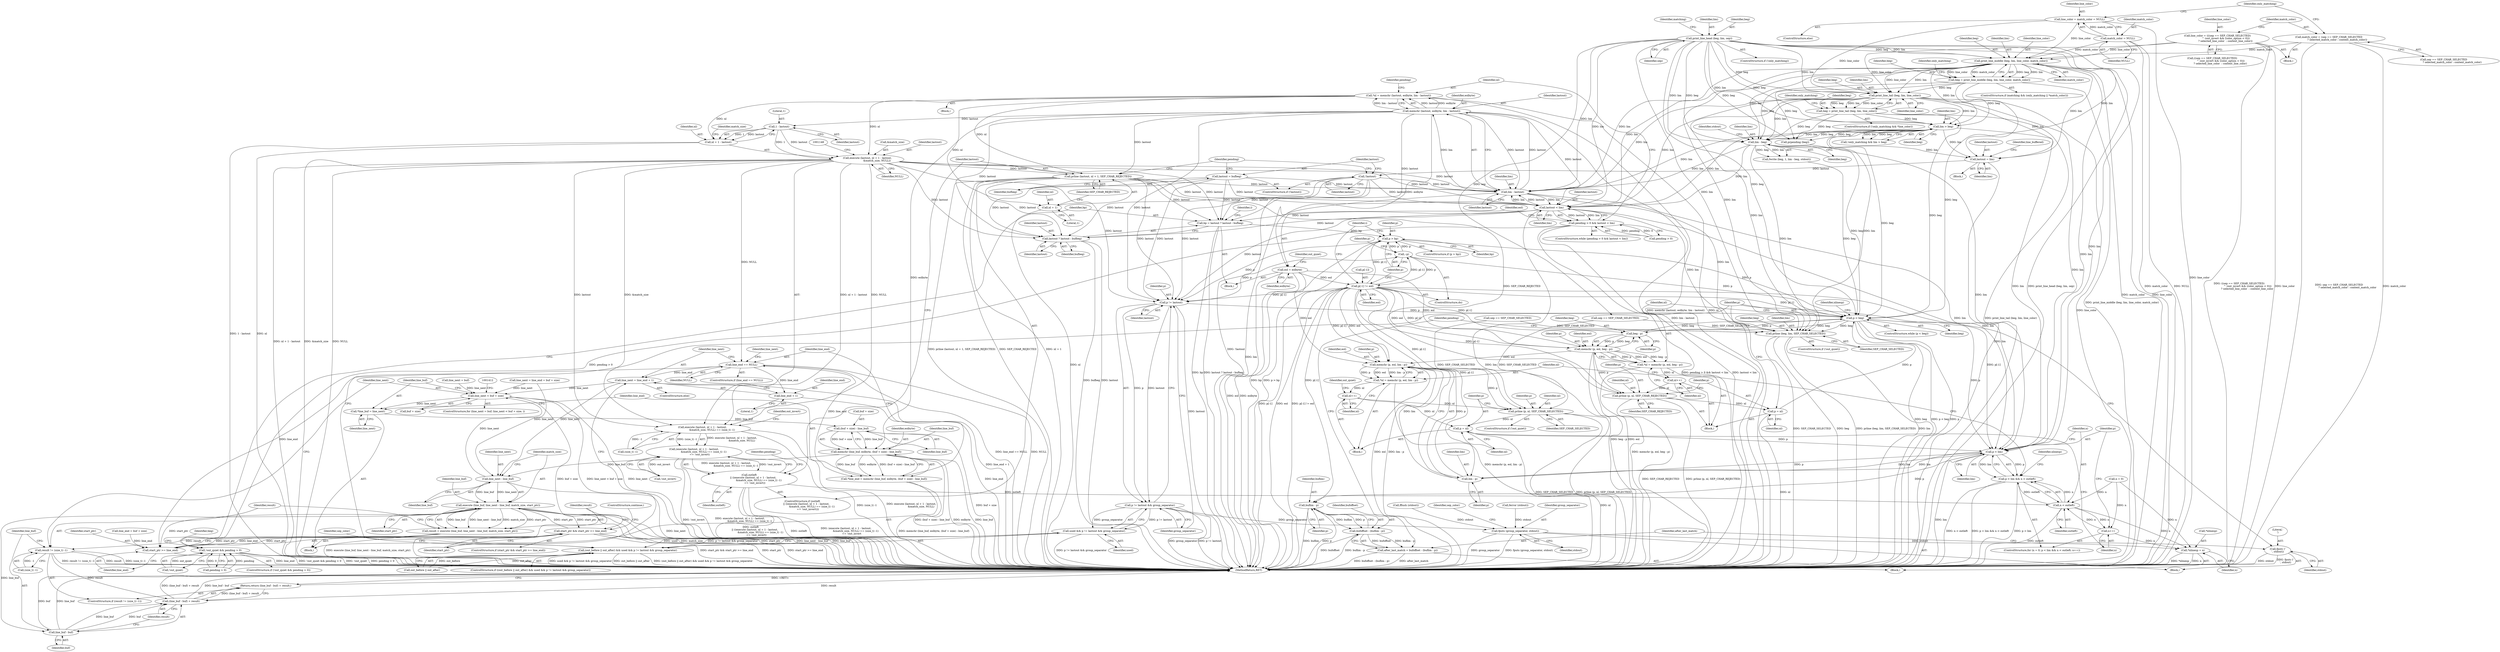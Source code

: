 digraph "0_savannah_8fcf61523644df42e1905c81bed26838e0b04f91@API" {
"1001121" [label="(Call,*nl = memchr (lastout, eolbyte, lim - lastout))"];
"1001123" [label="(Call,memchr (lastout, eolbyte, lim - lastout))"];
"1001126" [label="(Call,lim - lastout)"];
"1001116" [label="(Call,lastout < lim)"];
"1001153" [label="(Call,prline (lastout, nl + 1, SEP_CHAR_REJECTED))"];
"1001137" [label="(Call,execute (lastout, nl + 1 - lastout,\n                        &match_size, NULL))"];
"1001141" [label="(Call,1 - lastout)"];
"1001121" [label="(Call,*nl = memchr (lastout, eolbyte, lim - lastout))"];
"1001108" [label="(Call,lastout = bufbeg)"];
"1001106" [label="(Call,!lastout)"];
"1001097" [label="(Call,lastout = lim)"];
"1001054" [label="(Call,print_line_middle (beg, lim, line_color, match_color))"];
"1000988" [label="(Call,print_line_head (beg, lim, sep))"];
"1001027" [label="(Call,line_color = match_color = NULL)"];
"1001029" [label="(Call,match_color = NULL)"];
"1001004" [label="(Call,line_color = (((sep == SEP_CHAR_SELECTED)\n                     ^ (out_invert && (color_option < 0)))\n                    ? selected_line_color  : context_line_color))"];
"1001018" [label="(Call,match_color = (sep == SEP_CHAR_SELECTED\n                     ? selected_match_color : context_match_color))"];
"1001067" [label="(Call,print_line_tail (beg, lim, line_color))"];
"1001052" [label="(Call,beg = print_line_middle (beg, lim, line_color, match_color))"];
"1001075" [label="(Call,lim > beg)"];
"1001065" [label="(Call,beg = print_line_tail (beg, lim, line_color))"];
"1001081" [label="(Call,lim - beg)"];
"1001112" [label="(Call,pending > 0 && lastout < lim)"];
"1001175" [label="(Call,!out_quiet && pending > 0)"];
"1001139" [label="(Call,nl + 1 - lastout)"];
"1001183" [label="(Call,bp = lastout ? lastout : bufbeg)"];
"1001199" [label="(Call,p > bp)"];
"1001203" [label="(Call,--p)"];
"1001205" [label="(Call,p[-1] != eol)"];
"1001219" [label="(Call,p != lastout)"];
"1001218" [label="(Call,p != lastout && group_separator)"];
"1001216" [label="(Call,used && p != lastout && group_separator)"];
"1001212" [label="(Call,(out_before || out_after) && used && p != lastout && group_separator)"];
"1001226" [label="(Call,fputs (group_separator, stdout))"];
"1001231" [label="(Call,fputc ('\n', stdout))"];
"1001235" [label="(Call,p < beg)"];
"1001245" [label="(Call,beg - p)"];
"1001242" [label="(Call,memchr (p, eol, beg - p))"];
"1001240" [label="(Call,*nl = memchr (p, eol, beg - p))"];
"1001248" [label="(Call,nl++)"];
"1001250" [label="(Call,prline (p, nl, SEP_CHAR_REJECTED))"];
"1001254" [label="(Call,p = nl)"];
"1001277" [label="(Call,memchr (p, eol, lim - p))"];
"1001275" [label="(Call,*nl = memchr (p, eol, lim - p))"];
"1001283" [label="(Call,nl++)"];
"1001288" [label="(Call,prline (p, nl, SEP_CHAR_SELECTED))"];
"1001292" [label="(Call,p = nl)"];
"1001265" [label="(Call,p < lim)"];
"1001264" [label="(Call,p < lim && n < outleft)"];
"1001280" [label="(Call,lim - p)"];
"1001303" [label="(Call,buflim - p)"];
"1001301" [label="(Call,bufoffset - (buflim - p))"];
"1001299" [label="(Call,after_last_match = bufoffset - (buflim - p))"];
"1001310" [label="(Call,prline (beg, lim, SEP_CHAR_SELECTED))"];
"1001185" [label="(Call,lastout ? lastout : bufbeg)"];
"1001155" [label="(Call,nl + 1)"];
"1001169" [label="(Call,eol = eolbyte)"];
"1001356" [label="(Call,memchr (line_buf, eolbyte, (buf + size) - line_buf))"];
"1001354" [label="(Call,*line_end = memchr (line_buf, eolbyte, (buf + size) - line_buf))"];
"1001365" [label="(Call,line_end == NULL)"];
"1001376" [label="(Call,line_next = line_end + 1)"];
"1001343" [label="(Call,line_next < buf + size)"];
"1001350" [label="(Call,*line_buf = line_next)"];
"1001359" [label="(Call,(buf + size) - line_buf)"];
"1001392" [label="(Call,line_next - line_buf)"];
"1001390" [label="(Call,execute (line_buf, line_next - line_buf, match_size, start_ptr))"];
"1001382" [label="(Call,start_ptr && start_ptr >= line_end)"];
"1001384" [label="(Call,start_ptr >= line_end)"];
"1001388" [label="(Call,result = execute (line_buf, line_next - line_buf, match_size, start_ptr))"];
"1001398" [label="(Call,result != (size_t) -1)"];
"1001405" [label="(Call,(line_buf - buf) + result)"];
"1001404" [label="(Return,return (line_buf - buf) + result;)"];
"1001406" [label="(Call,line_buf - buf)"];
"1001378" [label="(Call,line_end + 1)"];
"1001136" [label="(Call,execute (lastout, nl + 1 - lastout,\n                        &match_size, NULL) == (size_t) -1)"];
"1001135" [label="(Call,(execute (lastout, nl + 1 - lastout,\n                        &match_size, NULL) == (size_t) -1)\n              == !out_invert)"];
"1001133" [label="(Call,outleft\n          || ((execute (lastout, nl + 1 - lastout,\n                        &match_size, NULL) == (size_t) -1)\n              == !out_invert))"];
"1001268" [label="(Call,n < outleft)"];
"1001271" [label="(Call,n++)"];
"1001295" [label="(Call,*nlinesp = n)"];
"1001216" [label="(Call,used && p != lastout && group_separator)"];
"1001396" [label="(Identifier,start_ptr)"];
"1001045" [label="(ControlStructure,if (matching && (only_matching || *match_color)))"];
"1001415" [label="(MethodReturn,RET)"];
"1001232" [label="(Literal,'\n')"];
"1001005" [label="(Identifier,line_color)"];
"1001078" [label="(Call,fwrite (beg, 1, lim - beg, stdout))"];
"1001394" [label="(Identifier,line_buf)"];
"1001122" [label="(Identifier,nl)"];
"1001285" [label="(ControlStructure,if (!out_quiet))"];
"1001378" [label="(Call,line_end + 1)"];
"1001105" [label="(ControlStructure,if (!lastout))"];
"1001375" [label="(ControlStructure,else)"];
"1001197" [label="(Identifier,i)"];
"1001399" [label="(Identifier,result)"];
"1001098" [label="(Identifier,lastout)"];
"1001293" [label="(Identifier,p)"];
"1001409" [label="(Identifier,result)"];
"1000985" [label="(ControlStructure,if (!only_matching))"];
"1001198" [label="(ControlStructure,if (p > bp))"];
"1001074" [label="(Identifier,only_matching)"];
"1001070" [label="(Identifier,line_color)"];
"1001210" [label="(Identifier,eol)"];
"1001059" [label="(ControlStructure,if (!only_matching && *line_color))"];
"1001303" [label="(Call,buflim - p)"];
"1001369" [label="(Identifier,line_next)"];
"1001388" [label="(Call,result = execute (line_buf, line_next - line_buf, match_size, start_ptr))"];
"1001144" [label="(Call,&match_size)"];
"1001356" [label="(Call,memchr (line_buf, eolbyte, (buf + size) - line_buf))"];
"1001052" [label="(Call,beg = print_line_middle (beg, lim, line_color, match_color))"];
"1001252" [label="(Identifier,nl)"];
"1001205" [label="(Call,p[-1] != eol)"];
"1001365" [label="(Call,line_end == NULL)"];
"1001384" [label="(Call,start_ptr >= line_end)"];
"1001226" [label="(Call,fputs (group_separator, stdout))"];
"1001153" [label="(Call,prline (lastout, nl + 1, SEP_CHAR_REJECTED))"];
"1000988" [label="(Call,print_line_head (beg, lim, sep))"];
"1001360" [label="(Call,buf + size)"];
"1001199" [label="(Call,p > bp)"];
"1001169" [label="(Call,eol = eolbyte)"];
"1001240" [label="(Call,*nl = memchr (p, eol, beg - p))"];
"1001185" [label="(Call,lastout ? lastout : bufbeg)"];
"1001146" [label="(Identifier,NULL)"];
"1001065" [label="(Call,beg = print_line_tail (beg, lim, line_color))"];
"1001275" [label="(Call,*nl = memchr (p, eol, lim - p))"];
"1001279" [label="(Identifier,eol)"];
"1001277" [label="(Call,memchr (p, eol, lim - p))"];
"1001145" [label="(Identifier,match_size)"];
"1001004" [label="(Call,line_color = (((sep == SEP_CHAR_SELECTED)\n                     ^ (out_invert && (color_option < 0)))\n                    ? selected_line_color  : context_line_color))"];
"1001053" [label="(Identifier,beg)"];
"1001280" [label="(Call,lim - p)"];
"1001217" [label="(Identifier,used)"];
"1001211" [label="(ControlStructure,if ((out_before || out_after) && used && p != lastout && group_separator))"];
"1001086" [label="(Call,ferror (stdout))"];
"1001258" [label="(Identifier,nlinesp)"];
"1001376" [label="(Call,line_next = line_end + 1)"];
"1001391" [label="(Identifier,line_buf)"];
"1001405" [label="(Call,(line_buf - buf) + result)"];
"1001156" [label="(Identifier,nl)"];
"1001271" [label="(Call,n++)"];
"1000981" [label="(Block,)"];
"1001246" [label="(Identifier,beg)"];
"1001055" [label="(Identifier,beg)"];
"1001181" [label="(Call,prpending (beg))"];
"1001379" [label="(Identifier,line_end)"];
"1001227" [label="(Identifier,group_separator)"];
"1001357" [label="(Identifier,line_buf)"];
"1001121" [label="(Call,*nl = memchr (lastout, eolbyte, lim - lastout))"];
"1001068" [label="(Identifier,beg)"];
"1001112" [label="(Call,pending > 0 && lastout < lim)"];
"1001141" [label="(Call,1 - lastout)"];
"1001270" [label="(Identifier,outleft)"];
"1001343" [label="(Call,line_next < buf + size)"];
"1001340" [label="(Call,line_next = buf)"];
"1001348" [label="(Block,)"];
"1001151" [label="(Call,!out_invert)"];
"1000993" [label="(Identifier,matching)"];
"1001283" [label="(Call,nl++)"];
"1001099" [label="(Identifier,lim)"];
"1001213" [label="(Call,out_before || out_after)"];
"1001035" [label="(Identifier,only_matching)"];
"1001018" [label="(Call,match_color = (sep == SEP_CHAR_SELECTED\n                     ? selected_match_color : context_match_color))"];
"1001003" [label="(Block,)"];
"1001066" [label="(Identifier,beg)"];
"1001222" [label="(Identifier,group_separator)"];
"1001236" [label="(Identifier,p)"];
"1000990" [label="(Identifier,lim)"];
"1001289" [label="(Identifier,p)"];
"1001291" [label="(Identifier,SEP_CHAR_SELECTED)"];
"1001021" [label="(Call,sep == SEP_CHAR_SELECTED)"];
"1001315" [label="(Identifier,pending)"];
"1001184" [label="(Identifier,bp)"];
"1001031" [label="(Identifier,NULL)"];
"1001241" [label="(Identifier,nl)"];
"1001147" [label="(Call,(size_t) -1)"];
"1001254" [label="(Call,p = nl)"];
"1001296" [label="(Call,*nlinesp)"];
"1001267" [label="(Identifier,lim)"];
"1001140" [label="(Identifier,nl)"];
"1001243" [label="(Identifier,p)"];
"1001380" [label="(Literal,1)"];
"1001233" [label="(Identifier,stdout)"];
"1001250" [label="(Call,prline (p, nl, SEP_CHAR_REJECTED))"];
"1001397" [label="(ControlStructure,if (result != (size_t) -1))"];
"1001171" [label="(Identifier,eolbyte)"];
"1001370" [label="(Call,line_end = buf + size)"];
"1001109" [label="(Identifier,lastout)"];
"1001069" [label="(Identifier,lim)"];
"1001142" [label="(Literal,1)"];
"1001182" [label="(Identifier,beg)"];
"1001249" [label="(Identifier,nl)"];
"1001056" [label="(Identifier,lim)"];
"1001312" [label="(Identifier,lim)"];
"1001377" [label="(Identifier,line_next)"];
"1001220" [label="(Identifier,p)"];
"1001392" [label="(Call,line_next - line_buf)"];
"1001253" [label="(Identifier,SEP_CHAR_REJECTED)"];
"1001135" [label="(Call,(execute (lastout, nl + 1 - lastout,\n                        &match_size, NULL) == (size_t) -1)\n              == !out_invert)"];
"1001102" [label="(Call,fflush (stdout))"];
"1001219" [label="(Call,p != lastout)"];
"1001029" [label="(Call,match_color = NULL)"];
"1001359" [label="(Call,(buf + size) - line_buf)"];
"1001272" [label="(Identifier,n)"];
"1001125" [label="(Identifier,eolbyte)"];
"1001138" [label="(Identifier,lastout)"];
"1001281" [label="(Identifier,lim)"];
"1001132" [label="(ControlStructure,if (outleft\n          || ((execute (lastout, nl + 1 - lastout,\n                        &match_size, NULL) == (size_t) -1)\n              == !out_invert)))"];
"1001107" [label="(Identifier,lastout)"];
"1001256" [label="(Identifier,nl)"];
"1001097" [label="(Call,lastout = lim)"];
"1001235" [label="(Call,p < beg)"];
"1001248" [label="(Call,nl++)"];
"1001244" [label="(Identifier,eol)"];
"1001255" [label="(Identifier,p)"];
"1001155" [label="(Call,nl + 1)"];
"1001350" [label="(Call,*line_buf = line_next)"];
"1000989" [label="(Identifier,beg)"];
"1001116" [label="(Call,lastout < lim)"];
"1000995" [label="(Call,sep == SEP_CHAR_SELECTED)"];
"1001230" [label="(Identifier,sep_color)"];
"1001382" [label="(Call,start_ptr && start_ptr >= line_end)"];
"1001223" [label="(Block,)"];
"1001077" [label="(Identifier,beg)"];
"1001106" [label="(Call,!lastout)"];
"1001301" [label="(Call,bufoffset - (buflim - p))"];
"1001276" [label="(Identifier,nl)"];
"1001299" [label="(Call,after_last_match = bufoffset - (buflim - p))"];
"1001108" [label="(Call,lastout = bufbeg)"];
"1001206" [label="(Call,p[-1])"];
"1001358" [label="(Identifier,eolbyte)"];
"1001191" [label="(Identifier,i)"];
"1000991" [label="(Identifier,sep)"];
"1001242" [label="(Call,memchr (p, eol, beg - p))"];
"1001030" [label="(Identifier,match_color)"];
"1001054" [label="(Call,print_line_middle (beg, lim, line_color, match_color))"];
"1001201" [label="(Identifier,bp)"];
"1001290" [label="(Identifier,nl)"];
"1001177" [label="(Identifier,out_quiet)"];
"1001364" [label="(ControlStructure,if (line_end == NULL))"];
"1001386" [label="(Identifier,line_end)"];
"1001400" [label="(Call,(size_t) -1)"];
"1001298" [label="(Identifier,n)"];
"1001117" [label="(Identifier,lastout)"];
"1001247" [label="(Identifier,p)"];
"1001204" [label="(Identifier,p)"];
"1001176" [label="(Call,!out_quiet)"];
"1001128" [label="(Identifier,lastout)"];
"1001154" [label="(Identifier,lastout)"];
"1001200" [label="(Identifier,p)"];
"1001237" [label="(Identifier,beg)"];
"1001344" [label="(Identifier,line_next)"];
"1001307" [label="(ControlStructure,if (!out_quiet))"];
"1001082" [label="(Identifier,lim)"];
"1001354" [label="(Call,*line_end = memchr (line_buf, eolbyte, (buf + size) - line_buf))"];
"1001238" [label="(Block,)"];
"1001139" [label="(Call,nl + 1 - lastout)"];
"1001006" [label="(Call,((sep == SEP_CHAR_SELECTED)\n                     ^ (out_invert && (color_option < 0)))\n                    ? selected_line_color  : context_line_color)"];
"1001278" [label="(Identifier,p)"];
"1001081" [label="(Call,lim - beg)"];
"1001067" [label="(Call,print_line_tail (beg, lim, line_color))"];
"1001268" [label="(Call,n < outleft)"];
"1001390" [label="(Call,execute (line_buf, line_next - line_buf, match_size, start_ptr))"];
"1001408" [label="(Identifier,buf)"];
"1001352" [label="(Identifier,line_next)"];
"1001287" [label="(Identifier,out_quiet)"];
"1001118" [label="(Identifier,lim)"];
"1001231" [label="(Call,fputc ('\n', stdout))"];
"1001311" [label="(Identifier,beg)"];
"1001175" [label="(Call,!out_quiet && pending > 0)"];
"1001273" [label="(Block,)"];
"1001363" [label="(Identifier,line_buf)"];
"1001062" [label="(Identifier,only_matching)"];
"1001294" [label="(Identifier,nl)"];
"1001137" [label="(Call,execute (lastout, nl + 1 - lastout,\n                        &match_size, NULL))"];
"1001367" [label="(Identifier,NULL)"];
"1001260" [label="(ControlStructure,for (n = 0; p < lim && n < outleft; n++))"];
"1001126" [label="(Call,lim - lastout)"];
"1001152" [label="(Identifier,out_invert)"];
"1001133" [label="(Call,outleft\n          || ((execute (lastout, nl + 1 - lastout,\n                        &match_size, NULL) == (size_t) -1)\n              == !out_invert))"];
"1001351" [label="(Identifier,line_buf)"];
"1001228" [label="(Identifier,stdout)"];
"1001027" [label="(Call,line_color = match_color = NULL)"];
"1001020" [label="(Call,sep == SEP_CHAR_SELECTED\n                     ? selected_match_color : context_match_color)"];
"1001123" [label="(Call,memchr (lastout, eolbyte, lim - lastout))"];
"1001269" [label="(Identifier,n)"];
"1001302" [label="(Identifier,bufoffset)"];
"1001221" [label="(Identifier,lastout)"];
"1001404" [label="(Return,return (line_buf - buf) + result;)"];
"1001186" [label="(Identifier,lastout)"];
"1001110" [label="(Identifier,bufbeg)"];
"1001345" [label="(Call,buf + size)"];
"1001127" [label="(Identifier,lim)"];
"1001026" [label="(ControlStructure,else)"];
"1001406" [label="(Call,line_buf - buf)"];
"1001393" [label="(Identifier,line_next)"];
"1001131" [label="(Identifier,pending)"];
"1001134" [label="(Identifier,outleft)"];
"1001225" [label="(Identifier,sep_color)"];
"1001259" [label="(Block,)"];
"1001305" [label="(Identifier,p)"];
"1001395" [label="(Identifier,match_size)"];
"1001203" [label="(Call,--p)"];
"1001313" [label="(Identifier,SEP_CHAR_SELECTED)"];
"1001407" [label="(Identifier,line_buf)"];
"1001028" [label="(Identifier,line_color)"];
"1001292" [label="(Call,p = nl)"];
"1001187" [label="(Identifier,lastout)"];
"1001389" [label="(Identifier,result)"];
"1001183" [label="(Call,bp = lastout ? lastout : bufbeg)"];
"1001084" [label="(Identifier,stdout)"];
"1001057" [label="(Identifier,line_color)"];
"1001387" [label="(ControlStructure,continue;)"];
"1001251" [label="(Identifier,p)"];
"1001261" [label="(Call,n = 0)"];
"1001164" [label="(Block,)"];
"1001295" [label="(Call,*nlinesp = n)"];
"1001101" [label="(Identifier,line_buffered)"];
"1001207" [label="(Identifier,p)"];
"1001058" [label="(Identifier,match_color)"];
"1001297" [label="(Identifier,nlinesp)"];
"1001083" [label="(Identifier,beg)"];
"1001234" [label="(ControlStructure,while (p < beg))"];
"1001381" [label="(ControlStructure,if (start_ptr && start_ptr >= line_end))"];
"1001264" [label="(Call,p < lim && n < outleft)"];
"1001072" [label="(Call,!only_matching && lim > beg)"];
"1001245" [label="(Call,beg - p)"];
"1001300" [label="(Identifier,after_last_match)"];
"1001157" [label="(Literal,1)"];
"1001355" [label="(Identifier,line_end)"];
"1001218" [label="(Call,p != lastout && group_separator)"];
"1001282" [label="(Identifier,p)"];
"1001265" [label="(Call,p < lim)"];
"1001310" [label="(Call,prline (beg, lim, SEP_CHAR_SELECTED))"];
"1001170" [label="(Identifier,eol)"];
"1001124" [label="(Identifier,lastout)"];
"1001114" [label="(Identifier,pending)"];
"1001178" [label="(Call,pending > 0)"];
"1001188" [label="(Identifier,bufbeg)"];
"1001019" [label="(Identifier,match_color)"];
"1001339" [label="(ControlStructure,for (line_next = buf; line_next < buf + size; ))"];
"1001161" [label="(Identifier,pending)"];
"1001266" [label="(Identifier,p)"];
"1001136" [label="(Call,execute (lastout, nl + 1 - lastout,\n                        &match_size, NULL) == (size_t) -1)"];
"1001368" [label="(Call,line_next = line_end = buf + size)"];
"1001284" [label="(Identifier,nl)"];
"1001304" [label="(Identifier,buflim)"];
"1001111" [label="(ControlStructure,while (pending > 0 && lastout < lim))"];
"1001202" [label="(ControlStructure,do)"];
"1001383" [label="(Identifier,start_ptr)"];
"1001398" [label="(Call,result != (size_t) -1)"];
"1001385" [label="(Identifier,start_ptr)"];
"1001366" [label="(Identifier,line_end)"];
"1001143" [label="(Identifier,lastout)"];
"1001174" [label="(ControlStructure,if (!out_quiet && pending > 0))"];
"1001212" [label="(Call,(out_before || out_after) && used && p != lastout && group_separator)"];
"1001158" [label="(Identifier,SEP_CHAR_REJECTED)"];
"1001119" [label="(Block,)"];
"1001113" [label="(Call,pending > 0)"];
"1001288" [label="(Call,prline (p, nl, SEP_CHAR_SELECTED))"];
"1001075" [label="(Call,lim > beg)"];
"1001076" [label="(Identifier,lim)"];
"1001121" -> "1001119"  [label="AST: "];
"1001121" -> "1001123"  [label="CFG: "];
"1001122" -> "1001121"  [label="AST: "];
"1001123" -> "1001121"  [label="AST: "];
"1001131" -> "1001121"  [label="CFG: "];
"1001121" -> "1001415"  [label="DDG: memchr (lastout, eolbyte, lim - lastout)"];
"1001121" -> "1001415"  [label="DDG: nl"];
"1001123" -> "1001121"  [label="DDG: lastout"];
"1001123" -> "1001121"  [label="DDG: eolbyte"];
"1001123" -> "1001121"  [label="DDG: lim - lastout"];
"1001121" -> "1001137"  [label="DDG: nl"];
"1001121" -> "1001139"  [label="DDG: nl"];
"1001121" -> "1001153"  [label="DDG: nl"];
"1001121" -> "1001155"  [label="DDG: nl"];
"1001123" -> "1001126"  [label="CFG: "];
"1001124" -> "1001123"  [label="AST: "];
"1001125" -> "1001123"  [label="AST: "];
"1001126" -> "1001123"  [label="AST: "];
"1001123" -> "1001415"  [label="DDG: lim - lastout"];
"1001123" -> "1001116"  [label="DDG: lastout"];
"1001126" -> "1001123"  [label="DDG: lastout"];
"1001126" -> "1001123"  [label="DDG: lim"];
"1001123" -> "1001126"  [label="DDG: lastout"];
"1001123" -> "1001141"  [label="DDG: lastout"];
"1001123" -> "1001153"  [label="DDG: lastout"];
"1001123" -> "1001169"  [label="DDG: eolbyte"];
"1001123" -> "1001183"  [label="DDG: lastout"];
"1001123" -> "1001185"  [label="DDG: lastout"];
"1001123" -> "1001219"  [label="DDG: lastout"];
"1001123" -> "1001356"  [label="DDG: eolbyte"];
"1001126" -> "1001128"  [label="CFG: "];
"1001127" -> "1001126"  [label="AST: "];
"1001128" -> "1001126"  [label="AST: "];
"1001126" -> "1001415"  [label="DDG: lim"];
"1001126" -> "1001116"  [label="DDG: lim"];
"1001116" -> "1001126"  [label="DDG: lim"];
"1001116" -> "1001126"  [label="DDG: lastout"];
"1001054" -> "1001126"  [label="DDG: lim"];
"1000988" -> "1001126"  [label="DDG: lim"];
"1001067" -> "1001126"  [label="DDG: lim"];
"1001075" -> "1001126"  [label="DDG: lim"];
"1001081" -> "1001126"  [label="DDG: lim"];
"1001153" -> "1001126"  [label="DDG: lastout"];
"1001108" -> "1001126"  [label="DDG: lastout"];
"1001137" -> "1001126"  [label="DDG: lastout"];
"1001106" -> "1001126"  [label="DDG: lastout"];
"1001126" -> "1001265"  [label="DDG: lim"];
"1001126" -> "1001310"  [label="DDG: lim"];
"1001116" -> "1001112"  [label="AST: "];
"1001116" -> "1001118"  [label="CFG: "];
"1001117" -> "1001116"  [label="AST: "];
"1001118" -> "1001116"  [label="AST: "];
"1001112" -> "1001116"  [label="CFG: "];
"1001116" -> "1001415"  [label="DDG: lim"];
"1001116" -> "1001112"  [label="DDG: lastout"];
"1001116" -> "1001112"  [label="DDG: lim"];
"1001153" -> "1001116"  [label="DDG: lastout"];
"1001108" -> "1001116"  [label="DDG: lastout"];
"1001137" -> "1001116"  [label="DDG: lastout"];
"1001106" -> "1001116"  [label="DDG: lastout"];
"1001054" -> "1001116"  [label="DDG: lim"];
"1000988" -> "1001116"  [label="DDG: lim"];
"1001067" -> "1001116"  [label="DDG: lim"];
"1001075" -> "1001116"  [label="DDG: lim"];
"1001081" -> "1001116"  [label="DDG: lim"];
"1001116" -> "1001183"  [label="DDG: lastout"];
"1001116" -> "1001185"  [label="DDG: lastout"];
"1001116" -> "1001219"  [label="DDG: lastout"];
"1001116" -> "1001265"  [label="DDG: lim"];
"1001116" -> "1001310"  [label="DDG: lim"];
"1001153" -> "1001132"  [label="AST: "];
"1001153" -> "1001158"  [label="CFG: "];
"1001154" -> "1001153"  [label="AST: "];
"1001155" -> "1001153"  [label="AST: "];
"1001158" -> "1001153"  [label="AST: "];
"1001114" -> "1001153"  [label="CFG: "];
"1001153" -> "1001415"  [label="DDG: nl + 1"];
"1001153" -> "1001415"  [label="DDG: prline (lastout, nl + 1, SEP_CHAR_REJECTED)"];
"1001153" -> "1001415"  [label="DDG: SEP_CHAR_REJECTED"];
"1001137" -> "1001153"  [label="DDG: lastout"];
"1001153" -> "1001183"  [label="DDG: lastout"];
"1001153" -> "1001185"  [label="DDG: lastout"];
"1001153" -> "1001219"  [label="DDG: lastout"];
"1001153" -> "1001250"  [label="DDG: SEP_CHAR_REJECTED"];
"1001137" -> "1001136"  [label="AST: "];
"1001137" -> "1001146"  [label="CFG: "];
"1001138" -> "1001137"  [label="AST: "];
"1001139" -> "1001137"  [label="AST: "];
"1001144" -> "1001137"  [label="AST: "];
"1001146" -> "1001137"  [label="AST: "];
"1001148" -> "1001137"  [label="CFG: "];
"1001137" -> "1001415"  [label="DDG: NULL"];
"1001137" -> "1001415"  [label="DDG: nl + 1 - lastout"];
"1001137" -> "1001415"  [label="DDG: &match_size"];
"1001137" -> "1001136"  [label="DDG: lastout"];
"1001137" -> "1001136"  [label="DDG: nl + 1 - lastout"];
"1001137" -> "1001136"  [label="DDG: &match_size"];
"1001137" -> "1001136"  [label="DDG: NULL"];
"1001141" -> "1001137"  [label="DDG: lastout"];
"1001141" -> "1001137"  [label="DDG: 1"];
"1001137" -> "1001183"  [label="DDG: lastout"];
"1001137" -> "1001185"  [label="DDG: lastout"];
"1001137" -> "1001219"  [label="DDG: lastout"];
"1001137" -> "1001365"  [label="DDG: NULL"];
"1001141" -> "1001139"  [label="AST: "];
"1001141" -> "1001143"  [label="CFG: "];
"1001142" -> "1001141"  [label="AST: "];
"1001143" -> "1001141"  [label="AST: "];
"1001139" -> "1001141"  [label="CFG: "];
"1001141" -> "1001139"  [label="DDG: 1"];
"1001141" -> "1001139"  [label="DDG: lastout"];
"1001108" -> "1001105"  [label="AST: "];
"1001108" -> "1001110"  [label="CFG: "];
"1001109" -> "1001108"  [label="AST: "];
"1001110" -> "1001108"  [label="AST: "];
"1001114" -> "1001108"  [label="CFG: "];
"1001108" -> "1001183"  [label="DDG: lastout"];
"1001108" -> "1001185"  [label="DDG: lastout"];
"1001108" -> "1001219"  [label="DDG: lastout"];
"1001106" -> "1001105"  [label="AST: "];
"1001106" -> "1001107"  [label="CFG: "];
"1001107" -> "1001106"  [label="AST: "];
"1001109" -> "1001106"  [label="CFG: "];
"1001114" -> "1001106"  [label="CFG: "];
"1001106" -> "1001415"  [label="DDG: !lastout"];
"1001097" -> "1001106"  [label="DDG: lastout"];
"1001106" -> "1001183"  [label="DDG: lastout"];
"1001106" -> "1001185"  [label="DDG: lastout"];
"1001106" -> "1001219"  [label="DDG: lastout"];
"1001097" -> "1000981"  [label="AST: "];
"1001097" -> "1001099"  [label="CFG: "];
"1001098" -> "1001097"  [label="AST: "];
"1001099" -> "1001097"  [label="AST: "];
"1001101" -> "1001097"  [label="CFG: "];
"1001097" -> "1001415"  [label="DDG: lim"];
"1001054" -> "1001097"  [label="DDG: lim"];
"1000988" -> "1001097"  [label="DDG: lim"];
"1001067" -> "1001097"  [label="DDG: lim"];
"1001075" -> "1001097"  [label="DDG: lim"];
"1001081" -> "1001097"  [label="DDG: lim"];
"1001054" -> "1001052"  [label="AST: "];
"1001054" -> "1001058"  [label="CFG: "];
"1001055" -> "1001054"  [label="AST: "];
"1001056" -> "1001054"  [label="AST: "];
"1001057" -> "1001054"  [label="AST: "];
"1001058" -> "1001054"  [label="AST: "];
"1001052" -> "1001054"  [label="CFG: "];
"1001054" -> "1001415"  [label="DDG: line_color"];
"1001054" -> "1001415"  [label="DDG: match_color"];
"1001054" -> "1001052"  [label="DDG: beg"];
"1001054" -> "1001052"  [label="DDG: lim"];
"1001054" -> "1001052"  [label="DDG: line_color"];
"1001054" -> "1001052"  [label="DDG: match_color"];
"1000988" -> "1001054"  [label="DDG: beg"];
"1000988" -> "1001054"  [label="DDG: lim"];
"1001027" -> "1001054"  [label="DDG: line_color"];
"1001004" -> "1001054"  [label="DDG: line_color"];
"1001018" -> "1001054"  [label="DDG: match_color"];
"1001029" -> "1001054"  [label="DDG: match_color"];
"1001054" -> "1001067"  [label="DDG: lim"];
"1001054" -> "1001067"  [label="DDG: line_color"];
"1001054" -> "1001075"  [label="DDG: lim"];
"1001054" -> "1001081"  [label="DDG: lim"];
"1001054" -> "1001265"  [label="DDG: lim"];
"1001054" -> "1001310"  [label="DDG: lim"];
"1000988" -> "1000985"  [label="AST: "];
"1000988" -> "1000991"  [label="CFG: "];
"1000989" -> "1000988"  [label="AST: "];
"1000990" -> "1000988"  [label="AST: "];
"1000991" -> "1000988"  [label="AST: "];
"1000993" -> "1000988"  [label="CFG: "];
"1000988" -> "1001415"  [label="DDG: print_line_head (beg, lim, sep)"];
"1000988" -> "1000995"  [label="DDG: sep"];
"1000988" -> "1001067"  [label="DDG: beg"];
"1000988" -> "1001067"  [label="DDG: lim"];
"1000988" -> "1001075"  [label="DDG: lim"];
"1000988" -> "1001075"  [label="DDG: beg"];
"1000988" -> "1001081"  [label="DDG: lim"];
"1000988" -> "1001081"  [label="DDG: beg"];
"1000988" -> "1001181"  [label="DDG: beg"];
"1000988" -> "1001235"  [label="DDG: beg"];
"1000988" -> "1001265"  [label="DDG: lim"];
"1000988" -> "1001310"  [label="DDG: lim"];
"1001027" -> "1001026"  [label="AST: "];
"1001027" -> "1001029"  [label="CFG: "];
"1001028" -> "1001027"  [label="AST: "];
"1001029" -> "1001027"  [label="AST: "];
"1001035" -> "1001027"  [label="CFG: "];
"1001027" -> "1001415"  [label="DDG: line_color"];
"1001029" -> "1001027"  [label="DDG: match_color"];
"1001027" -> "1001067"  [label="DDG: line_color"];
"1001029" -> "1001031"  [label="CFG: "];
"1001030" -> "1001029"  [label="AST: "];
"1001031" -> "1001029"  [label="AST: "];
"1001029" -> "1001415"  [label="DDG: match_color"];
"1001029" -> "1001415"  [label="DDG: NULL"];
"1001004" -> "1001003"  [label="AST: "];
"1001004" -> "1001006"  [label="CFG: "];
"1001005" -> "1001004"  [label="AST: "];
"1001006" -> "1001004"  [label="AST: "];
"1001019" -> "1001004"  [label="CFG: "];
"1001004" -> "1001415"  [label="DDG: line_color"];
"1001004" -> "1001415"  [label="DDG: ((sep == SEP_CHAR_SELECTED)\n                     ^ (out_invert && (color_option < 0)))\n                    ? selected_line_color  : context_line_color"];
"1001004" -> "1001067"  [label="DDG: line_color"];
"1001018" -> "1001003"  [label="AST: "];
"1001018" -> "1001020"  [label="CFG: "];
"1001019" -> "1001018"  [label="AST: "];
"1001020" -> "1001018"  [label="AST: "];
"1001035" -> "1001018"  [label="CFG: "];
"1001018" -> "1001415"  [label="DDG: match_color"];
"1001018" -> "1001415"  [label="DDG: sep == SEP_CHAR_SELECTED\n                     ? selected_match_color : context_match_color"];
"1001067" -> "1001065"  [label="AST: "];
"1001067" -> "1001070"  [label="CFG: "];
"1001068" -> "1001067"  [label="AST: "];
"1001069" -> "1001067"  [label="AST: "];
"1001070" -> "1001067"  [label="AST: "];
"1001065" -> "1001067"  [label="CFG: "];
"1001067" -> "1001415"  [label="DDG: line_color"];
"1001067" -> "1001065"  [label="DDG: beg"];
"1001067" -> "1001065"  [label="DDG: lim"];
"1001067" -> "1001065"  [label="DDG: line_color"];
"1001052" -> "1001067"  [label="DDG: beg"];
"1001067" -> "1001075"  [label="DDG: lim"];
"1001067" -> "1001081"  [label="DDG: lim"];
"1001067" -> "1001265"  [label="DDG: lim"];
"1001067" -> "1001310"  [label="DDG: lim"];
"1001052" -> "1001045"  [label="AST: "];
"1001053" -> "1001052"  [label="AST: "];
"1001062" -> "1001052"  [label="CFG: "];
"1001052" -> "1001415"  [label="DDG: print_line_middle (beg, lim, line_color, match_color)"];
"1001052" -> "1001075"  [label="DDG: beg"];
"1001052" -> "1001081"  [label="DDG: beg"];
"1001052" -> "1001181"  [label="DDG: beg"];
"1001052" -> "1001235"  [label="DDG: beg"];
"1001075" -> "1001072"  [label="AST: "];
"1001075" -> "1001077"  [label="CFG: "];
"1001076" -> "1001075"  [label="AST: "];
"1001077" -> "1001075"  [label="AST: "];
"1001072" -> "1001075"  [label="CFG: "];
"1001075" -> "1001072"  [label="DDG: lim"];
"1001075" -> "1001072"  [label="DDG: beg"];
"1001065" -> "1001075"  [label="DDG: beg"];
"1001075" -> "1001081"  [label="DDG: lim"];
"1001075" -> "1001081"  [label="DDG: beg"];
"1001075" -> "1001181"  [label="DDG: beg"];
"1001075" -> "1001235"  [label="DDG: beg"];
"1001075" -> "1001265"  [label="DDG: lim"];
"1001075" -> "1001310"  [label="DDG: lim"];
"1001065" -> "1001059"  [label="AST: "];
"1001066" -> "1001065"  [label="AST: "];
"1001074" -> "1001065"  [label="CFG: "];
"1001065" -> "1001415"  [label="DDG: print_line_tail (beg, lim, line_color)"];
"1001065" -> "1001081"  [label="DDG: beg"];
"1001065" -> "1001181"  [label="DDG: beg"];
"1001065" -> "1001235"  [label="DDG: beg"];
"1001081" -> "1001078"  [label="AST: "];
"1001081" -> "1001083"  [label="CFG: "];
"1001082" -> "1001081"  [label="AST: "];
"1001083" -> "1001081"  [label="AST: "];
"1001084" -> "1001081"  [label="CFG: "];
"1001081" -> "1001078"  [label="DDG: beg"];
"1001081" -> "1001078"  [label="DDG: lim"];
"1001081" -> "1001265"  [label="DDG: lim"];
"1001081" -> "1001310"  [label="DDG: lim"];
"1001112" -> "1001111"  [label="AST: "];
"1001112" -> "1001113"  [label="CFG: "];
"1001113" -> "1001112"  [label="AST: "];
"1001122" -> "1001112"  [label="CFG: "];
"1001170" -> "1001112"  [label="CFG: "];
"1001112" -> "1001415"  [label="DDG: lastout < lim"];
"1001112" -> "1001415"  [label="DDG: pending > 0 && lastout < lim"];
"1001113" -> "1001112"  [label="DDG: pending"];
"1001113" -> "1001112"  [label="DDG: 0"];
"1001112" -> "1001175"  [label="DDG: pending > 0"];
"1001175" -> "1001174"  [label="AST: "];
"1001175" -> "1001176"  [label="CFG: "];
"1001175" -> "1001178"  [label="CFG: "];
"1001176" -> "1001175"  [label="AST: "];
"1001178" -> "1001175"  [label="AST: "];
"1001182" -> "1001175"  [label="CFG: "];
"1001184" -> "1001175"  [label="CFG: "];
"1001175" -> "1001415"  [label="DDG: !out_quiet"];
"1001175" -> "1001415"  [label="DDG: pending > 0"];
"1001175" -> "1001415"  [label="DDG: !out_quiet && pending > 0"];
"1001176" -> "1001175"  [label="DDG: out_quiet"];
"1001178" -> "1001175"  [label="DDG: pending"];
"1001178" -> "1001175"  [label="DDG: 0"];
"1001140" -> "1001139"  [label="AST: "];
"1001145" -> "1001139"  [label="CFG: "];
"1001139" -> "1001415"  [label="DDG: nl"];
"1001139" -> "1001415"  [label="DDG: 1 - lastout"];
"1001183" -> "1001164"  [label="AST: "];
"1001183" -> "1001185"  [label="CFG: "];
"1001184" -> "1001183"  [label="AST: "];
"1001185" -> "1001183"  [label="AST: "];
"1001191" -> "1001183"  [label="CFG: "];
"1001183" -> "1001415"  [label="DDG: lastout ? lastout : bufbeg"];
"1001183" -> "1001415"  [label="DDG: bp"];
"1001183" -> "1001199"  [label="DDG: bp"];
"1001199" -> "1001198"  [label="AST: "];
"1001199" -> "1001201"  [label="CFG: "];
"1001200" -> "1001199"  [label="AST: "];
"1001201" -> "1001199"  [label="AST: "];
"1001204" -> "1001199"  [label="CFG: "];
"1001197" -> "1001199"  [label="CFG: "];
"1001199" -> "1001415"  [label="DDG: p > bp"];
"1001199" -> "1001415"  [label="DDG: bp"];
"1001205" -> "1001199"  [label="DDG: p[-1]"];
"1001203" -> "1001199"  [label="DDG: p"];
"1001199" -> "1001203"  [label="DDG: p"];
"1001199" -> "1001219"  [label="DDG: p"];
"1001199" -> "1001235"  [label="DDG: p"];
"1001203" -> "1001202"  [label="AST: "];
"1001203" -> "1001204"  [label="CFG: "];
"1001204" -> "1001203"  [label="AST: "];
"1001207" -> "1001203"  [label="CFG: "];
"1001205" -> "1001203"  [label="DDG: p[-1]"];
"1001203" -> "1001205"  [label="DDG: p"];
"1001203" -> "1001219"  [label="DDG: p"];
"1001203" -> "1001235"  [label="DDG: p"];
"1001205" -> "1001202"  [label="AST: "];
"1001205" -> "1001210"  [label="CFG: "];
"1001206" -> "1001205"  [label="AST: "];
"1001210" -> "1001205"  [label="AST: "];
"1001204" -> "1001205"  [label="CFG: "];
"1001197" -> "1001205"  [label="CFG: "];
"1001205" -> "1001415"  [label="DDG: p[-1] != eol"];
"1001205" -> "1001415"  [label="DDG: p[-1]"];
"1001205" -> "1001415"  [label="DDG: eol"];
"1001169" -> "1001205"  [label="DDG: eol"];
"1001205" -> "1001219"  [label="DDG: p[-1]"];
"1001205" -> "1001235"  [label="DDG: p[-1]"];
"1001205" -> "1001242"  [label="DDG: p[-1]"];
"1001205" -> "1001242"  [label="DDG: eol"];
"1001205" -> "1001245"  [label="DDG: p[-1]"];
"1001205" -> "1001250"  [label="DDG: p[-1]"];
"1001205" -> "1001265"  [label="DDG: p[-1]"];
"1001205" -> "1001277"  [label="DDG: p[-1]"];
"1001205" -> "1001277"  [label="DDG: eol"];
"1001205" -> "1001280"  [label="DDG: p[-1]"];
"1001205" -> "1001288"  [label="DDG: p[-1]"];
"1001205" -> "1001303"  [label="DDG: p[-1]"];
"1001219" -> "1001218"  [label="AST: "];
"1001219" -> "1001221"  [label="CFG: "];
"1001220" -> "1001219"  [label="AST: "];
"1001221" -> "1001219"  [label="AST: "];
"1001222" -> "1001219"  [label="CFG: "];
"1001218" -> "1001219"  [label="CFG: "];
"1001219" -> "1001415"  [label="DDG: lastout"];
"1001219" -> "1001218"  [label="DDG: p"];
"1001219" -> "1001218"  [label="DDG: lastout"];
"1001219" -> "1001235"  [label="DDG: p"];
"1001218" -> "1001216"  [label="AST: "];
"1001218" -> "1001222"  [label="CFG: "];
"1001222" -> "1001218"  [label="AST: "];
"1001216" -> "1001218"  [label="CFG: "];
"1001218" -> "1001415"  [label="DDG: p != lastout"];
"1001218" -> "1001415"  [label="DDG: group_separator"];
"1001218" -> "1001216"  [label="DDG: p != lastout"];
"1001218" -> "1001216"  [label="DDG: group_separator"];
"1001218" -> "1001226"  [label="DDG: group_separator"];
"1001216" -> "1001212"  [label="AST: "];
"1001216" -> "1001217"  [label="CFG: "];
"1001217" -> "1001216"  [label="AST: "];
"1001212" -> "1001216"  [label="CFG: "];
"1001216" -> "1001415"  [label="DDG: p != lastout && group_separator"];
"1001216" -> "1001212"  [label="DDG: used"];
"1001216" -> "1001212"  [label="DDG: p != lastout && group_separator"];
"1001212" -> "1001211"  [label="AST: "];
"1001212" -> "1001213"  [label="CFG: "];
"1001213" -> "1001212"  [label="AST: "];
"1001225" -> "1001212"  [label="CFG: "];
"1001236" -> "1001212"  [label="CFG: "];
"1001212" -> "1001415"  [label="DDG: out_before || out_after"];
"1001212" -> "1001415"  [label="DDG: (out_before || out_after) && used && p != lastout && group_separator"];
"1001212" -> "1001415"  [label="DDG: used && p != lastout && group_separator"];
"1001213" -> "1001212"  [label="DDG: out_before"];
"1001213" -> "1001212"  [label="DDG: out_after"];
"1001226" -> "1001223"  [label="AST: "];
"1001226" -> "1001228"  [label="CFG: "];
"1001227" -> "1001226"  [label="AST: "];
"1001228" -> "1001226"  [label="AST: "];
"1001230" -> "1001226"  [label="CFG: "];
"1001226" -> "1001415"  [label="DDG: group_separator"];
"1001226" -> "1001415"  [label="DDG: fputs (group_separator, stdout)"];
"1001086" -> "1001226"  [label="DDG: stdout"];
"1001102" -> "1001226"  [label="DDG: stdout"];
"1001226" -> "1001231"  [label="DDG: stdout"];
"1001231" -> "1001223"  [label="AST: "];
"1001231" -> "1001233"  [label="CFG: "];
"1001232" -> "1001231"  [label="AST: "];
"1001233" -> "1001231"  [label="AST: "];
"1001236" -> "1001231"  [label="CFG: "];
"1001231" -> "1001415"  [label="DDG: stdout"];
"1001231" -> "1001415"  [label="DDG: fputc ('\n', stdout)"];
"1001235" -> "1001234"  [label="AST: "];
"1001235" -> "1001237"  [label="CFG: "];
"1001236" -> "1001235"  [label="AST: "];
"1001237" -> "1001235"  [label="AST: "];
"1001241" -> "1001235"  [label="CFG: "];
"1001258" -> "1001235"  [label="CFG: "];
"1001235" -> "1001415"  [label="DDG: beg"];
"1001235" -> "1001415"  [label="DDG: p < beg"];
"1001235" -> "1001415"  [label="DDG: p"];
"1001254" -> "1001235"  [label="DDG: p"];
"1001181" -> "1001235"  [label="DDG: beg"];
"1001245" -> "1001235"  [label="DDG: beg"];
"1001078" -> "1001235"  [label="DDG: beg"];
"1001235" -> "1001245"  [label="DDG: beg"];
"1001235" -> "1001245"  [label="DDG: p"];
"1001235" -> "1001265"  [label="DDG: p"];
"1001235" -> "1001310"  [label="DDG: beg"];
"1001245" -> "1001242"  [label="AST: "];
"1001245" -> "1001247"  [label="CFG: "];
"1001246" -> "1001245"  [label="AST: "];
"1001247" -> "1001245"  [label="AST: "];
"1001242" -> "1001245"  [label="CFG: "];
"1001245" -> "1001242"  [label="DDG: p"];
"1001245" -> "1001242"  [label="DDG: beg"];
"1001242" -> "1001240"  [label="AST: "];
"1001243" -> "1001242"  [label="AST: "];
"1001244" -> "1001242"  [label="AST: "];
"1001240" -> "1001242"  [label="CFG: "];
"1001242" -> "1001415"  [label="DDG: eol"];
"1001242" -> "1001415"  [label="DDG: beg - p"];
"1001242" -> "1001240"  [label="DDG: p"];
"1001242" -> "1001240"  [label="DDG: eol"];
"1001242" -> "1001240"  [label="DDG: beg - p"];
"1001169" -> "1001242"  [label="DDG: eol"];
"1001242" -> "1001250"  [label="DDG: p"];
"1001242" -> "1001277"  [label="DDG: eol"];
"1001240" -> "1001238"  [label="AST: "];
"1001241" -> "1001240"  [label="AST: "];
"1001249" -> "1001240"  [label="CFG: "];
"1001240" -> "1001415"  [label="DDG: memchr (p, eol, beg - p)"];
"1001240" -> "1001248"  [label="DDG: nl"];
"1001248" -> "1001238"  [label="AST: "];
"1001248" -> "1001249"  [label="CFG: "];
"1001249" -> "1001248"  [label="AST: "];
"1001251" -> "1001248"  [label="CFG: "];
"1001248" -> "1001250"  [label="DDG: nl"];
"1001250" -> "1001238"  [label="AST: "];
"1001250" -> "1001253"  [label="CFG: "];
"1001251" -> "1001250"  [label="AST: "];
"1001252" -> "1001250"  [label="AST: "];
"1001253" -> "1001250"  [label="AST: "];
"1001255" -> "1001250"  [label="CFG: "];
"1001250" -> "1001415"  [label="DDG: SEP_CHAR_REJECTED"];
"1001250" -> "1001415"  [label="DDG: prline (p, nl, SEP_CHAR_REJECTED)"];
"1001250" -> "1001254"  [label="DDG: nl"];
"1001254" -> "1001238"  [label="AST: "];
"1001254" -> "1001256"  [label="CFG: "];
"1001255" -> "1001254"  [label="AST: "];
"1001256" -> "1001254"  [label="AST: "];
"1001236" -> "1001254"  [label="CFG: "];
"1001254" -> "1001415"  [label="DDG: nl"];
"1001277" -> "1001275"  [label="AST: "];
"1001277" -> "1001280"  [label="CFG: "];
"1001278" -> "1001277"  [label="AST: "];
"1001279" -> "1001277"  [label="AST: "];
"1001280" -> "1001277"  [label="AST: "];
"1001275" -> "1001277"  [label="CFG: "];
"1001277" -> "1001415"  [label="DDG: lim - p"];
"1001277" -> "1001415"  [label="DDG: eol"];
"1001277" -> "1001275"  [label="DDG: p"];
"1001277" -> "1001275"  [label="DDG: eol"];
"1001277" -> "1001275"  [label="DDG: lim - p"];
"1001280" -> "1001277"  [label="DDG: p"];
"1001280" -> "1001277"  [label="DDG: lim"];
"1001169" -> "1001277"  [label="DDG: eol"];
"1001277" -> "1001288"  [label="DDG: p"];
"1001275" -> "1001273"  [label="AST: "];
"1001276" -> "1001275"  [label="AST: "];
"1001284" -> "1001275"  [label="CFG: "];
"1001275" -> "1001415"  [label="DDG: memchr (p, eol, lim - p)"];
"1001275" -> "1001283"  [label="DDG: nl"];
"1001283" -> "1001273"  [label="AST: "];
"1001283" -> "1001284"  [label="CFG: "];
"1001284" -> "1001283"  [label="AST: "];
"1001287" -> "1001283"  [label="CFG: "];
"1001283" -> "1001288"  [label="DDG: nl"];
"1001283" -> "1001292"  [label="DDG: nl"];
"1001288" -> "1001285"  [label="AST: "];
"1001288" -> "1001291"  [label="CFG: "];
"1001289" -> "1001288"  [label="AST: "];
"1001290" -> "1001288"  [label="AST: "];
"1001291" -> "1001288"  [label="AST: "];
"1001293" -> "1001288"  [label="CFG: "];
"1001288" -> "1001415"  [label="DDG: prline (p, nl, SEP_CHAR_SELECTED)"];
"1001288" -> "1001415"  [label="DDG: SEP_CHAR_SELECTED"];
"1000995" -> "1001288"  [label="DDG: SEP_CHAR_SELECTED"];
"1001021" -> "1001288"  [label="DDG: SEP_CHAR_SELECTED"];
"1001288" -> "1001292"  [label="DDG: nl"];
"1001292" -> "1001273"  [label="AST: "];
"1001292" -> "1001294"  [label="CFG: "];
"1001293" -> "1001292"  [label="AST: "];
"1001294" -> "1001292"  [label="AST: "];
"1001272" -> "1001292"  [label="CFG: "];
"1001292" -> "1001415"  [label="DDG: nl"];
"1001292" -> "1001265"  [label="DDG: p"];
"1001265" -> "1001264"  [label="AST: "];
"1001265" -> "1001267"  [label="CFG: "];
"1001266" -> "1001265"  [label="AST: "];
"1001267" -> "1001265"  [label="AST: "];
"1001269" -> "1001265"  [label="CFG: "];
"1001264" -> "1001265"  [label="CFG: "];
"1001265" -> "1001415"  [label="DDG: lim"];
"1001265" -> "1001264"  [label="DDG: p"];
"1001265" -> "1001264"  [label="DDG: lim"];
"1001280" -> "1001265"  [label="DDG: lim"];
"1001265" -> "1001280"  [label="DDG: lim"];
"1001265" -> "1001280"  [label="DDG: p"];
"1001265" -> "1001303"  [label="DDG: p"];
"1001264" -> "1001260"  [label="AST: "];
"1001264" -> "1001268"  [label="CFG: "];
"1001268" -> "1001264"  [label="AST: "];
"1001276" -> "1001264"  [label="CFG: "];
"1001297" -> "1001264"  [label="CFG: "];
"1001264" -> "1001415"  [label="DDG: p < lim"];
"1001264" -> "1001415"  [label="DDG: n < outleft"];
"1001264" -> "1001415"  [label="DDG: p < lim && n < outleft"];
"1001268" -> "1001264"  [label="DDG: n"];
"1001268" -> "1001264"  [label="DDG: outleft"];
"1001280" -> "1001282"  [label="CFG: "];
"1001281" -> "1001280"  [label="AST: "];
"1001282" -> "1001280"  [label="AST: "];
"1001303" -> "1001301"  [label="AST: "];
"1001303" -> "1001305"  [label="CFG: "];
"1001304" -> "1001303"  [label="AST: "];
"1001305" -> "1001303"  [label="AST: "];
"1001301" -> "1001303"  [label="CFG: "];
"1001303" -> "1001415"  [label="DDG: buflim"];
"1001303" -> "1001415"  [label="DDG: p"];
"1001303" -> "1001301"  [label="DDG: buflim"];
"1001303" -> "1001301"  [label="DDG: p"];
"1001301" -> "1001299"  [label="AST: "];
"1001302" -> "1001301"  [label="AST: "];
"1001299" -> "1001301"  [label="CFG: "];
"1001301" -> "1001415"  [label="DDG: bufoffset"];
"1001301" -> "1001415"  [label="DDG: buflim - p"];
"1001301" -> "1001299"  [label="DDG: bufoffset"];
"1001301" -> "1001299"  [label="DDG: buflim - p"];
"1001299" -> "1001259"  [label="AST: "];
"1001300" -> "1001299"  [label="AST: "];
"1001315" -> "1001299"  [label="CFG: "];
"1001299" -> "1001415"  [label="DDG: after_last_match"];
"1001299" -> "1001415"  [label="DDG: bufoffset - (buflim - p)"];
"1001310" -> "1001307"  [label="AST: "];
"1001310" -> "1001313"  [label="CFG: "];
"1001311" -> "1001310"  [label="AST: "];
"1001312" -> "1001310"  [label="AST: "];
"1001313" -> "1001310"  [label="AST: "];
"1001315" -> "1001310"  [label="CFG: "];
"1001310" -> "1001415"  [label="DDG: lim"];
"1001310" -> "1001415"  [label="DDG: SEP_CHAR_SELECTED"];
"1001310" -> "1001415"  [label="DDG: beg"];
"1001310" -> "1001415"  [label="DDG: prline (beg, lim, SEP_CHAR_SELECTED)"];
"1000995" -> "1001310"  [label="DDG: SEP_CHAR_SELECTED"];
"1001021" -> "1001310"  [label="DDG: SEP_CHAR_SELECTED"];
"1001185" -> "1001187"  [label="CFG: "];
"1001185" -> "1001188"  [label="CFG: "];
"1001186" -> "1001185"  [label="AST: "];
"1001187" -> "1001185"  [label="AST: "];
"1001188" -> "1001185"  [label="AST: "];
"1001185" -> "1001415"  [label="DDG: lastout"];
"1001185" -> "1001415"  [label="DDG: bufbeg"];
"1001155" -> "1001157"  [label="CFG: "];
"1001156" -> "1001155"  [label="AST: "];
"1001157" -> "1001155"  [label="AST: "];
"1001158" -> "1001155"  [label="CFG: "];
"1001155" -> "1001415"  [label="DDG: nl"];
"1001169" -> "1001164"  [label="AST: "];
"1001169" -> "1001171"  [label="CFG: "];
"1001170" -> "1001169"  [label="AST: "];
"1001171" -> "1001169"  [label="AST: "];
"1001177" -> "1001169"  [label="CFG: "];
"1001169" -> "1001415"  [label="DDG: eol"];
"1001169" -> "1001415"  [label="DDG: eolbyte"];
"1001356" -> "1001354"  [label="AST: "];
"1001356" -> "1001359"  [label="CFG: "];
"1001357" -> "1001356"  [label="AST: "];
"1001358" -> "1001356"  [label="AST: "];
"1001359" -> "1001356"  [label="AST: "];
"1001354" -> "1001356"  [label="CFG: "];
"1001356" -> "1001415"  [label="DDG: line_buf"];
"1001356" -> "1001415"  [label="DDG: (buf + size) - line_buf"];
"1001356" -> "1001415"  [label="DDG: eolbyte"];
"1001356" -> "1001354"  [label="DDG: line_buf"];
"1001356" -> "1001354"  [label="DDG: eolbyte"];
"1001356" -> "1001354"  [label="DDG: (buf + size) - line_buf"];
"1001359" -> "1001356"  [label="DDG: line_buf"];
"1001359" -> "1001356"  [label="DDG: buf + size"];
"1001356" -> "1001392"  [label="DDG: line_buf"];
"1001354" -> "1001348"  [label="AST: "];
"1001355" -> "1001354"  [label="AST: "];
"1001366" -> "1001354"  [label="CFG: "];
"1001354" -> "1001415"  [label="DDG: memchr (line_buf, eolbyte, (buf + size) - line_buf)"];
"1001354" -> "1001365"  [label="DDG: line_end"];
"1001365" -> "1001364"  [label="AST: "];
"1001365" -> "1001367"  [label="CFG: "];
"1001366" -> "1001365"  [label="AST: "];
"1001367" -> "1001365"  [label="AST: "];
"1001369" -> "1001365"  [label="CFG: "];
"1001377" -> "1001365"  [label="CFG: "];
"1001365" -> "1001415"  [label="DDG: line_end == NULL"];
"1001365" -> "1001415"  [label="DDG: NULL"];
"1001365" -> "1001376"  [label="DDG: line_end"];
"1001365" -> "1001378"  [label="DDG: line_end"];
"1001365" -> "1001384"  [label="DDG: line_end"];
"1001376" -> "1001375"  [label="AST: "];
"1001376" -> "1001378"  [label="CFG: "];
"1001377" -> "1001376"  [label="AST: "];
"1001378" -> "1001376"  [label="AST: "];
"1001383" -> "1001376"  [label="CFG: "];
"1001376" -> "1001415"  [label="DDG: line_end + 1"];
"1001376" -> "1001343"  [label="DDG: line_next"];
"1001376" -> "1001392"  [label="DDG: line_next"];
"1001343" -> "1001339"  [label="AST: "];
"1001343" -> "1001345"  [label="CFG: "];
"1001344" -> "1001343"  [label="AST: "];
"1001345" -> "1001343"  [label="AST: "];
"1001351" -> "1001343"  [label="CFG: "];
"1001412" -> "1001343"  [label="CFG: "];
"1001343" -> "1001415"  [label="DDG: line_next < buf + size"];
"1001343" -> "1001415"  [label="DDG: line_next"];
"1001343" -> "1001415"  [label="DDG: buf + size"];
"1001392" -> "1001343"  [label="DDG: line_next"];
"1001340" -> "1001343"  [label="DDG: line_next"];
"1001368" -> "1001343"  [label="DDG: line_next"];
"1001343" -> "1001350"  [label="DDG: line_next"];
"1001350" -> "1001348"  [label="AST: "];
"1001350" -> "1001352"  [label="CFG: "];
"1001351" -> "1001350"  [label="AST: "];
"1001352" -> "1001350"  [label="AST: "];
"1001355" -> "1001350"  [label="CFG: "];
"1001350" -> "1001359"  [label="DDG: line_buf"];
"1001359" -> "1001363"  [label="CFG: "];
"1001360" -> "1001359"  [label="AST: "];
"1001363" -> "1001359"  [label="AST: "];
"1001359" -> "1001415"  [label="DDG: buf + size"];
"1001392" -> "1001390"  [label="AST: "];
"1001392" -> "1001394"  [label="CFG: "];
"1001393" -> "1001392"  [label="AST: "];
"1001394" -> "1001392"  [label="AST: "];
"1001395" -> "1001392"  [label="CFG: "];
"1001392" -> "1001415"  [label="DDG: line_next"];
"1001392" -> "1001390"  [label="DDG: line_buf"];
"1001392" -> "1001390"  [label="DDG: line_next"];
"1001368" -> "1001392"  [label="DDG: line_next"];
"1001390" -> "1001388"  [label="AST: "];
"1001390" -> "1001396"  [label="CFG: "];
"1001391" -> "1001390"  [label="AST: "];
"1001395" -> "1001390"  [label="AST: "];
"1001396" -> "1001390"  [label="AST: "];
"1001388" -> "1001390"  [label="CFG: "];
"1001390" -> "1001415"  [label="DDG: line_next - line_buf"];
"1001390" -> "1001415"  [label="DDG: line_buf"];
"1001390" -> "1001415"  [label="DDG: match_size"];
"1001390" -> "1001415"  [label="DDG: start_ptr"];
"1001390" -> "1001382"  [label="DDG: start_ptr"];
"1001390" -> "1001384"  [label="DDG: start_ptr"];
"1001390" -> "1001388"  [label="DDG: line_buf"];
"1001390" -> "1001388"  [label="DDG: line_next - line_buf"];
"1001390" -> "1001388"  [label="DDG: match_size"];
"1001390" -> "1001388"  [label="DDG: start_ptr"];
"1001382" -> "1001390"  [label="DDG: start_ptr"];
"1001390" -> "1001406"  [label="DDG: line_buf"];
"1001382" -> "1001381"  [label="AST: "];
"1001382" -> "1001383"  [label="CFG: "];
"1001382" -> "1001384"  [label="CFG: "];
"1001383" -> "1001382"  [label="AST: "];
"1001384" -> "1001382"  [label="AST: "];
"1001387" -> "1001382"  [label="CFG: "];
"1001389" -> "1001382"  [label="CFG: "];
"1001382" -> "1001415"  [label="DDG: start_ptr"];
"1001382" -> "1001415"  [label="DDG: start_ptr >= line_end"];
"1001382" -> "1001415"  [label="DDG: start_ptr && start_ptr >= line_end"];
"1001384" -> "1001382"  [label="DDG: start_ptr"];
"1001384" -> "1001382"  [label="DDG: line_end"];
"1001382" -> "1001384"  [label="DDG: start_ptr"];
"1001384" -> "1001386"  [label="CFG: "];
"1001385" -> "1001384"  [label="AST: "];
"1001386" -> "1001384"  [label="AST: "];
"1001384" -> "1001415"  [label="DDG: line_end"];
"1001370" -> "1001384"  [label="DDG: line_end"];
"1001388" -> "1001348"  [label="AST: "];
"1001389" -> "1001388"  [label="AST: "];
"1001399" -> "1001388"  [label="CFG: "];
"1001388" -> "1001415"  [label="DDG: execute (line_buf, line_next - line_buf, match_size, start_ptr)"];
"1001388" -> "1001398"  [label="DDG: result"];
"1001398" -> "1001397"  [label="AST: "];
"1001398" -> "1001400"  [label="CFG: "];
"1001399" -> "1001398"  [label="AST: "];
"1001400" -> "1001398"  [label="AST: "];
"1001344" -> "1001398"  [label="CFG: "];
"1001407" -> "1001398"  [label="CFG: "];
"1001398" -> "1001415"  [label="DDG: (size_t) -1"];
"1001398" -> "1001415"  [label="DDG: result != (size_t) -1"];
"1001398" -> "1001415"  [label="DDG: result"];
"1001400" -> "1001398"  [label="DDG: -1"];
"1001398" -> "1001405"  [label="DDG: result"];
"1001405" -> "1001404"  [label="AST: "];
"1001405" -> "1001409"  [label="CFG: "];
"1001406" -> "1001405"  [label="AST: "];
"1001409" -> "1001405"  [label="AST: "];
"1001404" -> "1001405"  [label="CFG: "];
"1001405" -> "1001415"  [label="DDG: (line_buf - buf) + result"];
"1001405" -> "1001415"  [label="DDG: line_buf - buf"];
"1001405" -> "1001415"  [label="DDG: result"];
"1001405" -> "1001404"  [label="DDG: (line_buf - buf) + result"];
"1001406" -> "1001405"  [label="DDG: line_buf"];
"1001406" -> "1001405"  [label="DDG: buf"];
"1001404" -> "1001397"  [label="AST: "];
"1001415" -> "1001404"  [label="CFG: "];
"1001404" -> "1001415"  [label="DDG: <RET>"];
"1001406" -> "1001408"  [label="CFG: "];
"1001407" -> "1001406"  [label="AST: "];
"1001408" -> "1001406"  [label="AST: "];
"1001409" -> "1001406"  [label="CFG: "];
"1001406" -> "1001415"  [label="DDG: buf"];
"1001406" -> "1001415"  [label="DDG: line_buf"];
"1001378" -> "1001380"  [label="CFG: "];
"1001379" -> "1001378"  [label="AST: "];
"1001380" -> "1001378"  [label="AST: "];
"1001378" -> "1001415"  [label="DDG: line_end"];
"1001136" -> "1001135"  [label="AST: "];
"1001136" -> "1001147"  [label="CFG: "];
"1001147" -> "1001136"  [label="AST: "];
"1001152" -> "1001136"  [label="CFG: "];
"1001136" -> "1001415"  [label="DDG: execute (lastout, nl + 1 - lastout,\n                        &match_size, NULL)"];
"1001136" -> "1001415"  [label="DDG: (size_t) -1"];
"1001136" -> "1001135"  [label="DDG: execute (lastout, nl + 1 - lastout,\n                        &match_size, NULL)"];
"1001136" -> "1001135"  [label="DDG: (size_t) -1"];
"1001147" -> "1001136"  [label="DDG: -1"];
"1001135" -> "1001133"  [label="AST: "];
"1001135" -> "1001151"  [label="CFG: "];
"1001151" -> "1001135"  [label="AST: "];
"1001133" -> "1001135"  [label="CFG: "];
"1001135" -> "1001415"  [label="DDG: !out_invert"];
"1001135" -> "1001415"  [label="DDG: execute (lastout, nl + 1 - lastout,\n                        &match_size, NULL) == (size_t) -1"];
"1001135" -> "1001133"  [label="DDG: execute (lastout, nl + 1 - lastout,\n                        &match_size, NULL) == (size_t) -1"];
"1001135" -> "1001133"  [label="DDG: !out_invert"];
"1001151" -> "1001135"  [label="DDG: out_invert"];
"1001133" -> "1001132"  [label="AST: "];
"1001133" -> "1001134"  [label="CFG: "];
"1001134" -> "1001133"  [label="AST: "];
"1001154" -> "1001133"  [label="CFG: "];
"1001161" -> "1001133"  [label="CFG: "];
"1001133" -> "1001415"  [label="DDG: outleft"];
"1001133" -> "1001415"  [label="DDG: (execute (lastout, nl + 1 - lastout,\n                        &match_size, NULL) == (size_t) -1)\n              == !out_invert"];
"1001133" -> "1001415"  [label="DDG: outleft\n          || ((execute (lastout, nl + 1 - lastout,\n                        &match_size, NULL) == (size_t) -1)\n              == !out_invert)"];
"1001133" -> "1001268"  [label="DDG: outleft"];
"1001268" -> "1001270"  [label="CFG: "];
"1001269" -> "1001268"  [label="AST: "];
"1001270" -> "1001268"  [label="AST: "];
"1001268" -> "1001415"  [label="DDG: outleft"];
"1001261" -> "1001268"  [label="DDG: n"];
"1001271" -> "1001268"  [label="DDG: n"];
"1001268" -> "1001271"  [label="DDG: n"];
"1001268" -> "1001295"  [label="DDG: n"];
"1001271" -> "1001260"  [label="AST: "];
"1001271" -> "1001272"  [label="CFG: "];
"1001272" -> "1001271"  [label="AST: "];
"1001266" -> "1001271"  [label="CFG: "];
"1001261" -> "1001271"  [label="DDG: n"];
"1001271" -> "1001295"  [label="DDG: n"];
"1001295" -> "1001259"  [label="AST: "];
"1001295" -> "1001298"  [label="CFG: "];
"1001296" -> "1001295"  [label="AST: "];
"1001298" -> "1001295"  [label="AST: "];
"1001300" -> "1001295"  [label="CFG: "];
"1001295" -> "1001415"  [label="DDG: *nlinesp"];
"1001295" -> "1001415"  [label="DDG: n"];
"1001261" -> "1001295"  [label="DDG: n"];
}
